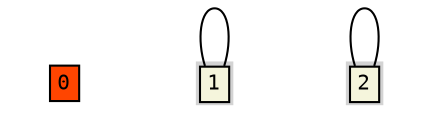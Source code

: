 graph structs {
  node [shape=none, fontsize=10,fontname="Courier"]

  n0 [label=<
  <table bgcolor="orangered" border="1" cellborder="0" cellspacing="0">
  <tr><td colspan="2" port="L" bgcolor="orangered">0</td></tr>
  </table>>];
  n1 [label=<
  <table bgcolor="lightgrey" border="0" cellborder="1" cellspacing="2">
  <tr><td colspan="2" port="L" bgcolor="beige">1</td></tr>
  </table>>];
  n2 [label=<
  <table bgcolor="lightgrey" border="0" cellborder="1" cellspacing="2">
  <tr><td colspan="2" port="L" bgcolor="beige">2</td></tr>
  </table>>];
  n1:L--n1:L[color=black]
  n2:L--n2:L[color=black]

}